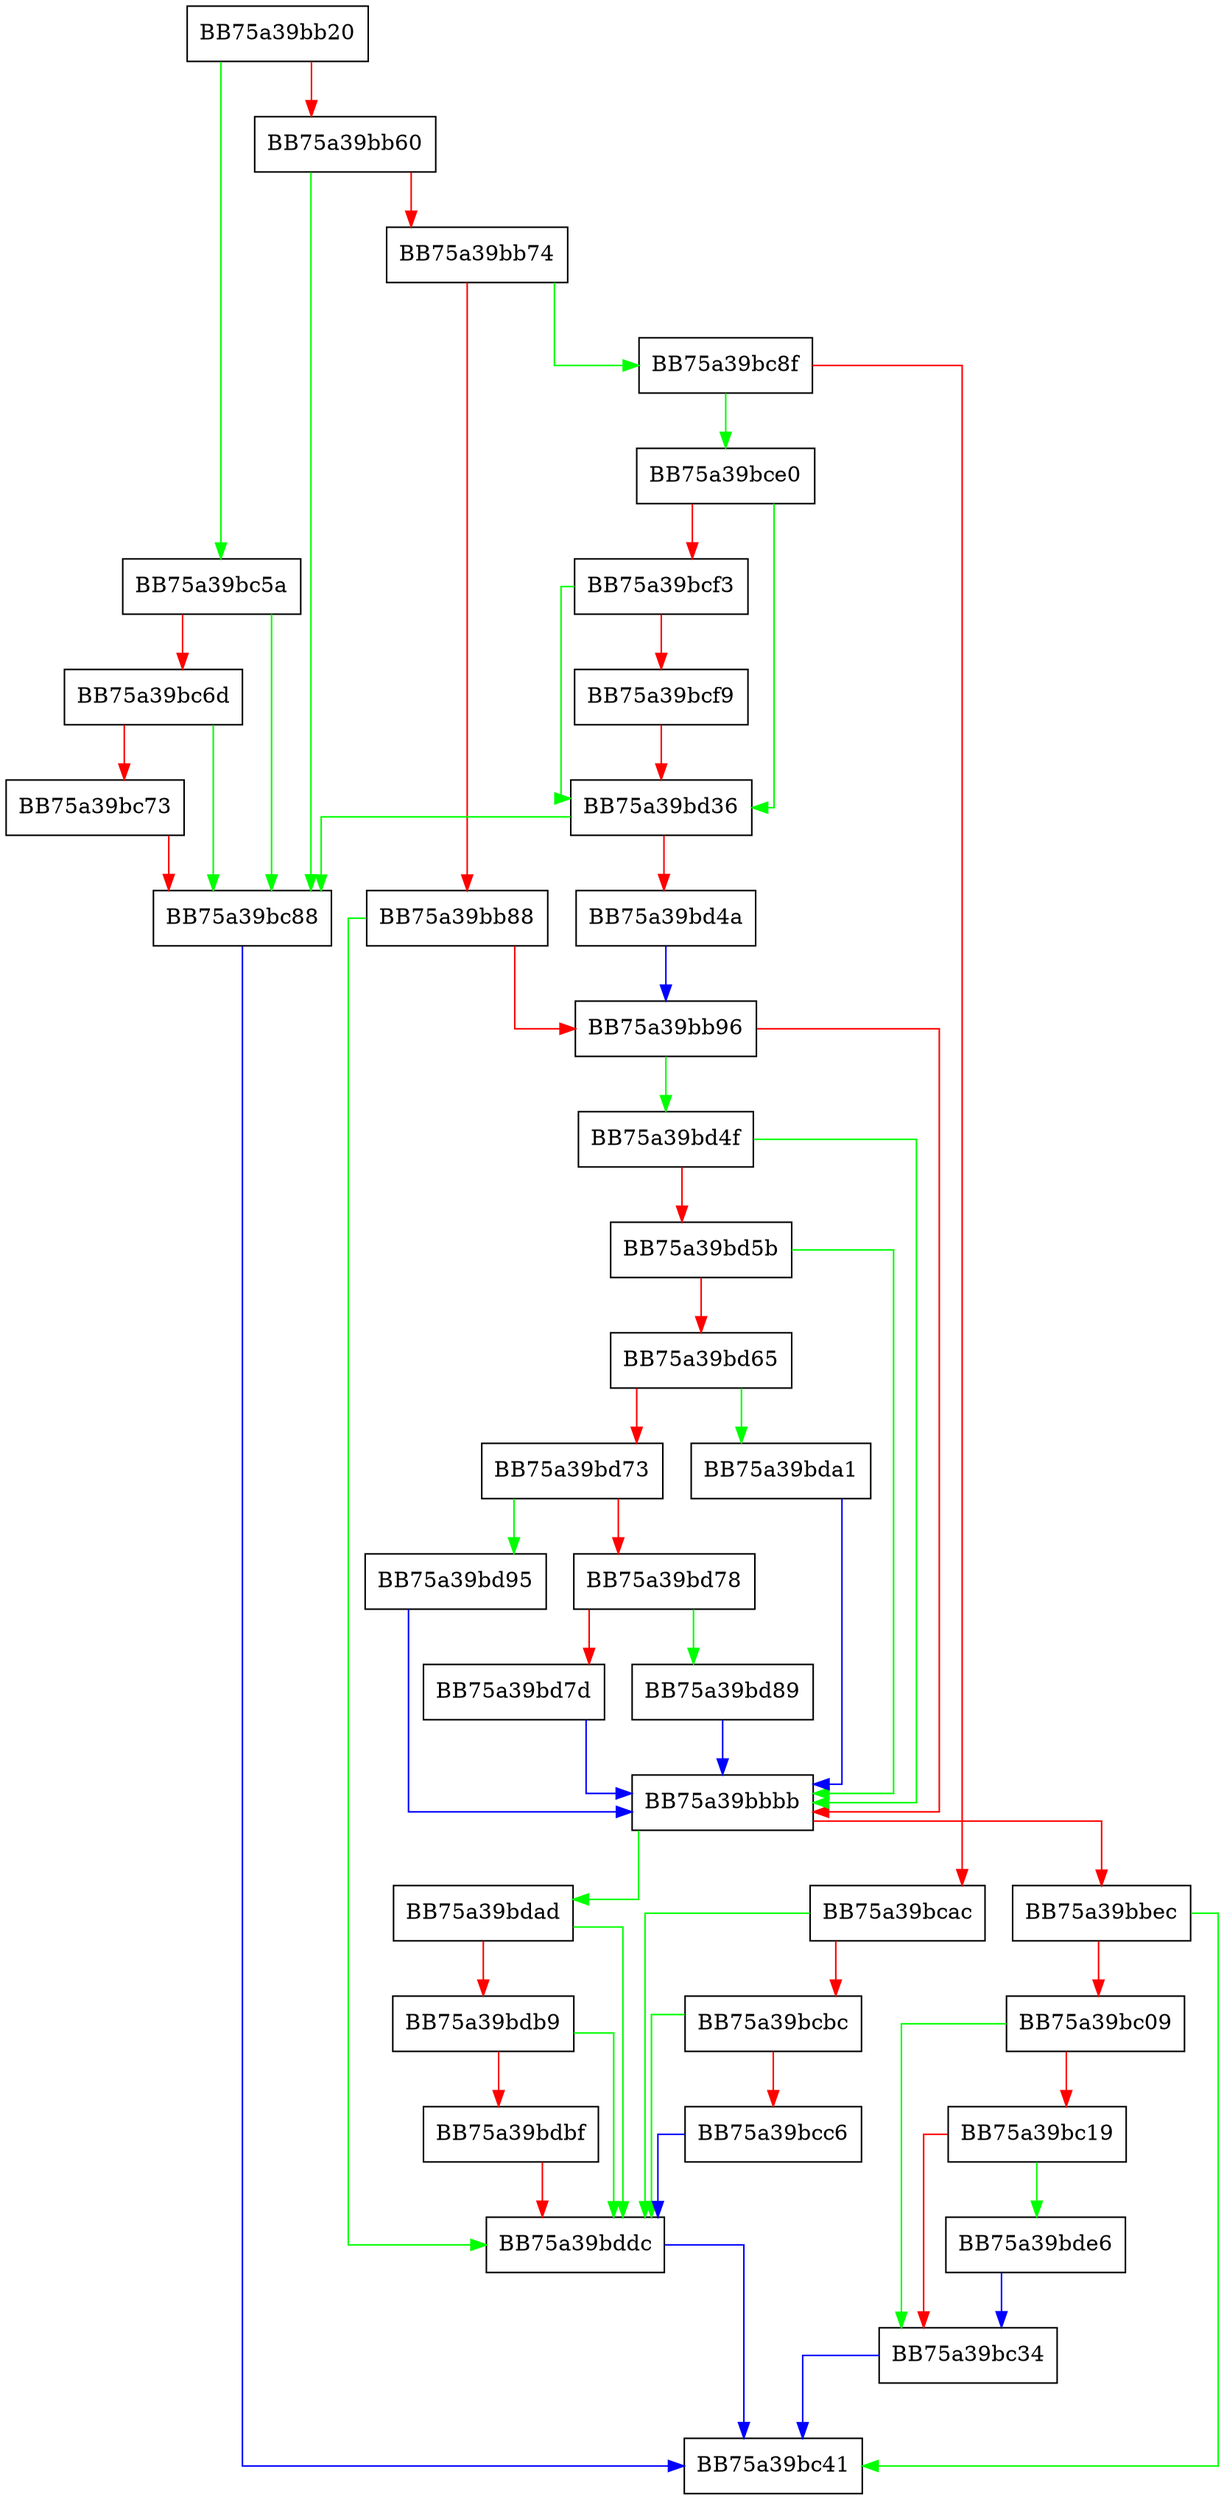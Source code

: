 digraph FindNext {
  node [shape="box"];
  graph [splines=ortho];
  BB75a39bb20 -> BB75a39bc5a [color="green"];
  BB75a39bb20 -> BB75a39bb60 [color="red"];
  BB75a39bb60 -> BB75a39bc88 [color="green"];
  BB75a39bb60 -> BB75a39bb74 [color="red"];
  BB75a39bb74 -> BB75a39bc8f [color="green"];
  BB75a39bb74 -> BB75a39bb88 [color="red"];
  BB75a39bb88 -> BB75a39bddc [color="green"];
  BB75a39bb88 -> BB75a39bb96 [color="red"];
  BB75a39bb96 -> BB75a39bd4f [color="green"];
  BB75a39bb96 -> BB75a39bbbb [color="red"];
  BB75a39bbbb -> BB75a39bdad [color="green"];
  BB75a39bbbb -> BB75a39bbec [color="red"];
  BB75a39bbec -> BB75a39bc41 [color="green"];
  BB75a39bbec -> BB75a39bc09 [color="red"];
  BB75a39bc09 -> BB75a39bc34 [color="green"];
  BB75a39bc09 -> BB75a39bc19 [color="red"];
  BB75a39bc19 -> BB75a39bde6 [color="green"];
  BB75a39bc19 -> BB75a39bc34 [color="red"];
  BB75a39bc34 -> BB75a39bc41 [color="blue"];
  BB75a39bc5a -> BB75a39bc88 [color="green"];
  BB75a39bc5a -> BB75a39bc6d [color="red"];
  BB75a39bc6d -> BB75a39bc88 [color="green"];
  BB75a39bc6d -> BB75a39bc73 [color="red"];
  BB75a39bc73 -> BB75a39bc88 [color="red"];
  BB75a39bc88 -> BB75a39bc41 [color="blue"];
  BB75a39bc8f -> BB75a39bce0 [color="green"];
  BB75a39bc8f -> BB75a39bcac [color="red"];
  BB75a39bcac -> BB75a39bddc [color="green"];
  BB75a39bcac -> BB75a39bcbc [color="red"];
  BB75a39bcbc -> BB75a39bddc [color="green"];
  BB75a39bcbc -> BB75a39bcc6 [color="red"];
  BB75a39bcc6 -> BB75a39bddc [color="blue"];
  BB75a39bce0 -> BB75a39bd36 [color="green"];
  BB75a39bce0 -> BB75a39bcf3 [color="red"];
  BB75a39bcf3 -> BB75a39bd36 [color="green"];
  BB75a39bcf3 -> BB75a39bcf9 [color="red"];
  BB75a39bcf9 -> BB75a39bd36 [color="red"];
  BB75a39bd36 -> BB75a39bc88 [color="green"];
  BB75a39bd36 -> BB75a39bd4a [color="red"];
  BB75a39bd4a -> BB75a39bb96 [color="blue"];
  BB75a39bd4f -> BB75a39bbbb [color="green"];
  BB75a39bd4f -> BB75a39bd5b [color="red"];
  BB75a39bd5b -> BB75a39bbbb [color="green"];
  BB75a39bd5b -> BB75a39bd65 [color="red"];
  BB75a39bd65 -> BB75a39bda1 [color="green"];
  BB75a39bd65 -> BB75a39bd73 [color="red"];
  BB75a39bd73 -> BB75a39bd95 [color="green"];
  BB75a39bd73 -> BB75a39bd78 [color="red"];
  BB75a39bd78 -> BB75a39bd89 [color="green"];
  BB75a39bd78 -> BB75a39bd7d [color="red"];
  BB75a39bd7d -> BB75a39bbbb [color="blue"];
  BB75a39bd89 -> BB75a39bbbb [color="blue"];
  BB75a39bd95 -> BB75a39bbbb [color="blue"];
  BB75a39bda1 -> BB75a39bbbb [color="blue"];
  BB75a39bdad -> BB75a39bddc [color="green"];
  BB75a39bdad -> BB75a39bdb9 [color="red"];
  BB75a39bdb9 -> BB75a39bddc [color="green"];
  BB75a39bdb9 -> BB75a39bdbf [color="red"];
  BB75a39bdbf -> BB75a39bddc [color="red"];
  BB75a39bddc -> BB75a39bc41 [color="blue"];
  BB75a39bde6 -> BB75a39bc34 [color="blue"];
}